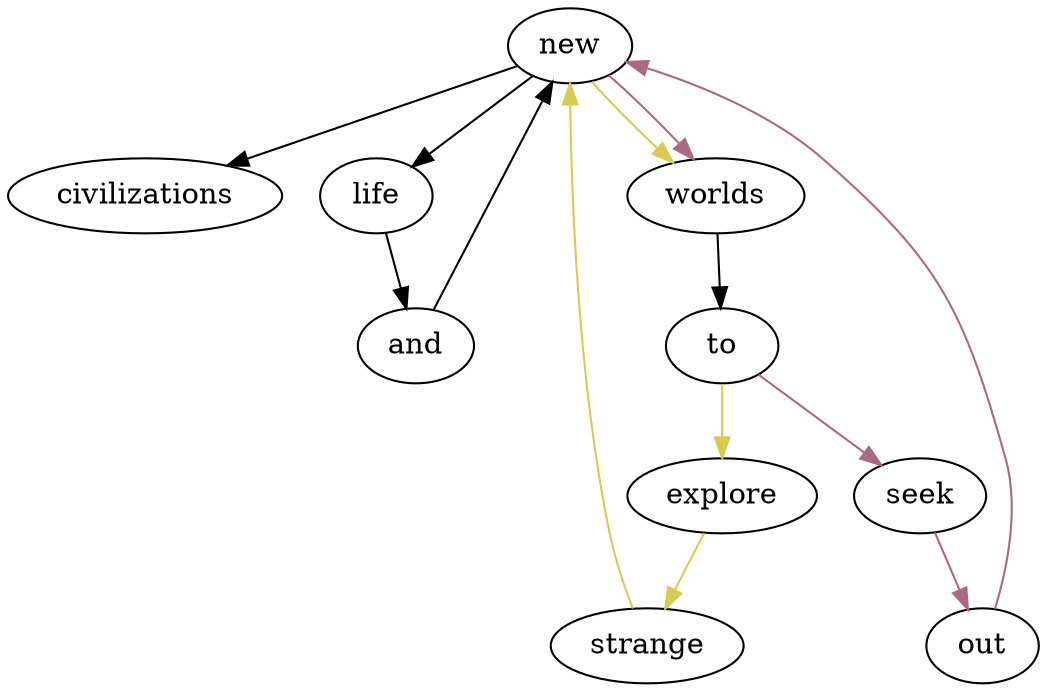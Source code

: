 digraph G {
    new;
    new -> civilizations;
    new -> life;
    worlds;
    worlds -> to;
    explore;
    and;
    and -> new;
    to;
    seek;
    strange;
    life;
    life -> and;
    out;
    { edge [color="#d7cb54"]; to -> explore; explore -> strange; strange -> new; new -> worlds; }
    { edge [color="#aa6981"]; to -> seek; seek -> out; out -> new; new -> worlds; }
}
